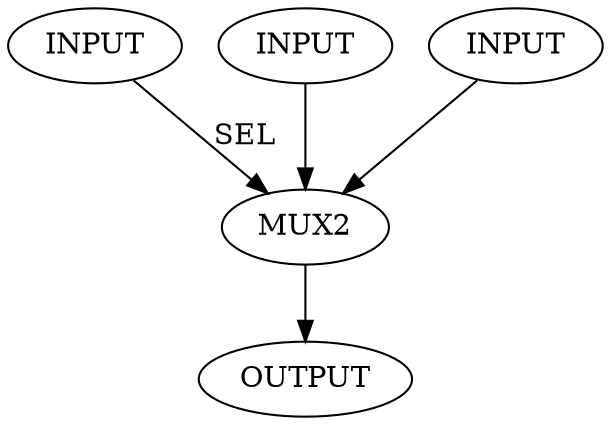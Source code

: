 digraph test {

I1 [label = "INPUT"];
I2 [label = "INPUT"];
I3 [label = "INPUT"];
OUT [label = "OUTPUT"];

MUX2 [label="MUX2"];
I1 -> MUX2[label="SEL"];  
I3 -> MUX2; 
I2 -> MUX2; 

MUX2-> OUT;

}